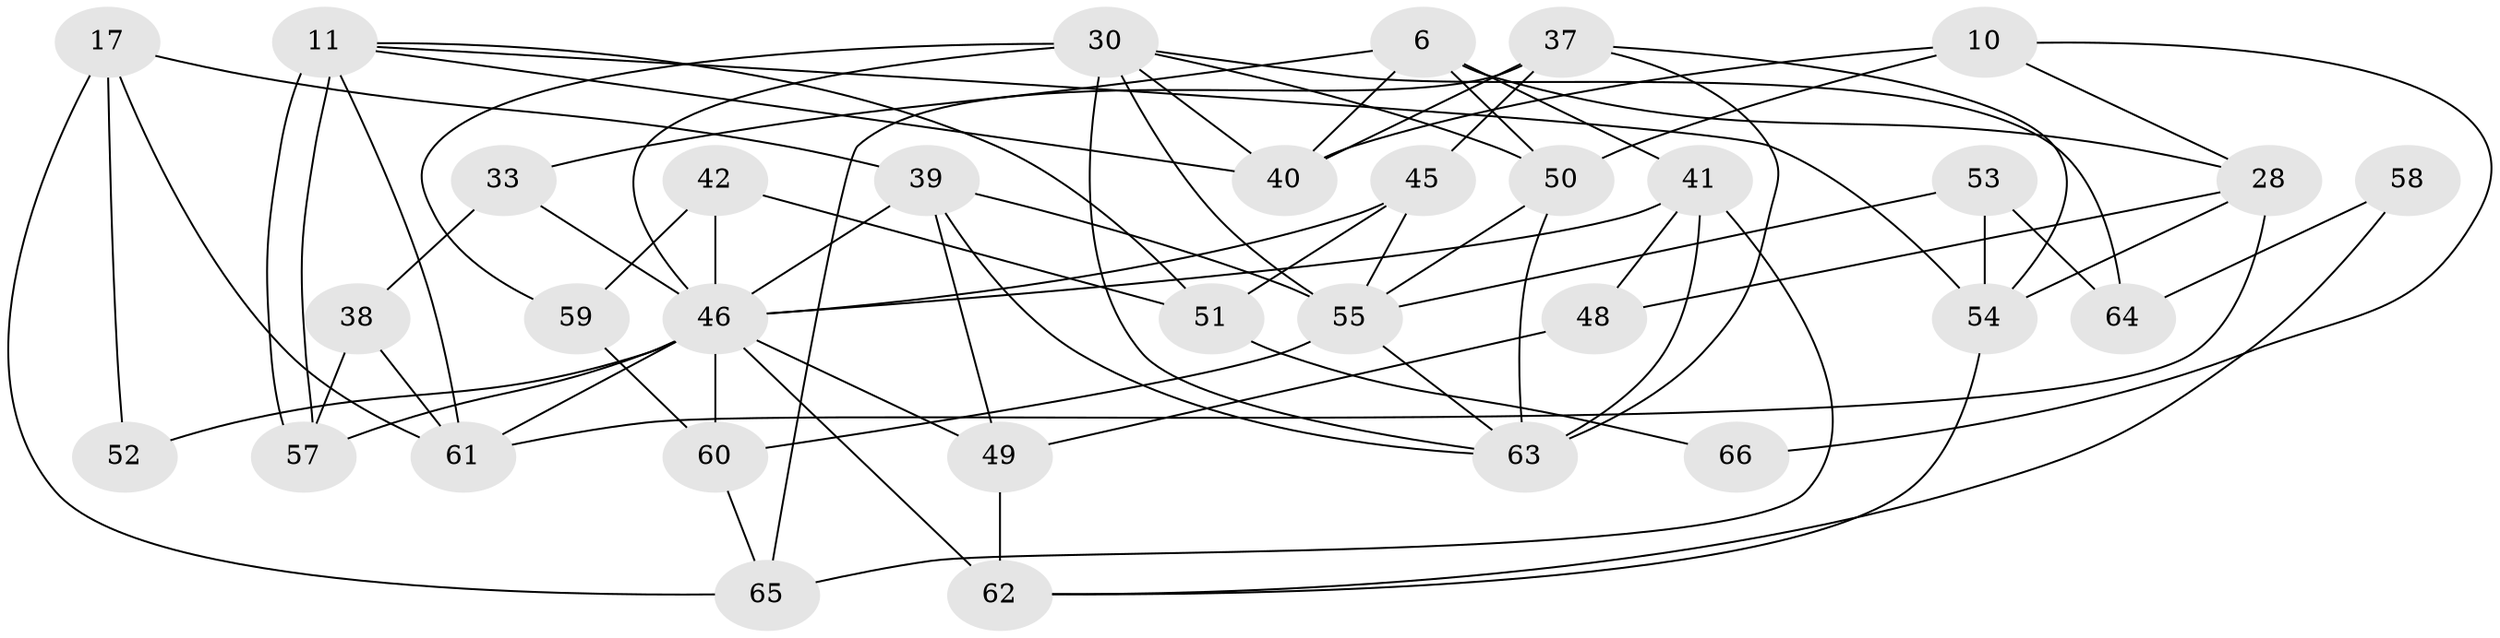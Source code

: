 // original degree distribution, {4: 0.2878787878787879, 5: 0.13636363636363635, 6: 0.10606060606060606, 7: 0.06060606060606061, 3: 0.2878787878787879, 2: 0.12121212121212122}
// Generated by graph-tools (version 1.1) at 2025/52/03/09/25 04:52:00]
// undirected, 33 vertices, 73 edges
graph export_dot {
graph [start="1"]
  node [color=gray90,style=filled];
  6;
  10;
  11;
  17;
  28;
  30 [super="+26"];
  33 [super="+23"];
  37 [super="+20"];
  38;
  39 [super="+35+29"];
  40;
  41 [super="+34"];
  42 [super="+13"];
  45 [super="+19"];
  46 [super="+18+16+27"];
  48 [super="+24"];
  49 [super="+43+36"];
  50 [super="+31"];
  51;
  52;
  53 [super="+44"];
  54 [super="+25"];
  55 [super="+7+47"];
  57;
  58;
  59;
  60 [super="+56+9"];
  61 [super="+21"];
  62;
  63 [super="+32"];
  64;
  65;
  66;
  6 -- 40;
  6 -- 28;
  6 -- 50;
  6 -- 41;
  6 -- 33;
  10 -- 28;
  10 -- 40;
  10 -- 66;
  10 -- 50;
  11 -- 57;
  11 -- 57;
  11 -- 61 [weight=2];
  11 -- 40;
  11 -- 51;
  11 -- 54;
  17 -- 61;
  17 -- 65;
  17 -- 52;
  17 -- 39;
  28 -- 54;
  28 -- 61;
  28 -- 48;
  30 -- 50;
  30 -- 59;
  30 -- 46 [weight=4];
  30 -- 64;
  30 -- 55;
  30 -- 40 [weight=2];
  30 -- 63;
  33 -- 38;
  33 -- 46;
  37 -- 63 [weight=2];
  37 -- 40 [weight=2];
  37 -- 45;
  37 -- 65;
  37 -- 54;
  38 -- 57;
  38 -- 61;
  39 -- 55 [weight=2];
  39 -- 46 [weight=2];
  39 -- 63;
  39 -- 49;
  41 -- 48;
  41 -- 65;
  41 -- 63 [weight=2];
  41 -- 46;
  42 -- 59 [weight=2];
  42 -- 51;
  42 -- 46;
  45 -- 51;
  45 -- 46 [weight=2];
  45 -- 55;
  46 -- 49 [weight=2];
  46 -- 52;
  46 -- 61 [weight=2];
  46 -- 57;
  46 -- 60 [weight=6];
  46 -- 62 [weight=3];
  48 -- 49;
  49 -- 62 [weight=2];
  50 -- 63;
  50 -- 55;
  51 -- 66;
  53 -- 54;
  53 -- 64 [weight=2];
  53 -- 55 [weight=2];
  54 -- 62;
  55 -- 63;
  55 -- 60 [weight=3];
  58 -- 64;
  58 -- 62;
  59 -- 60;
  60 -- 65;
}
